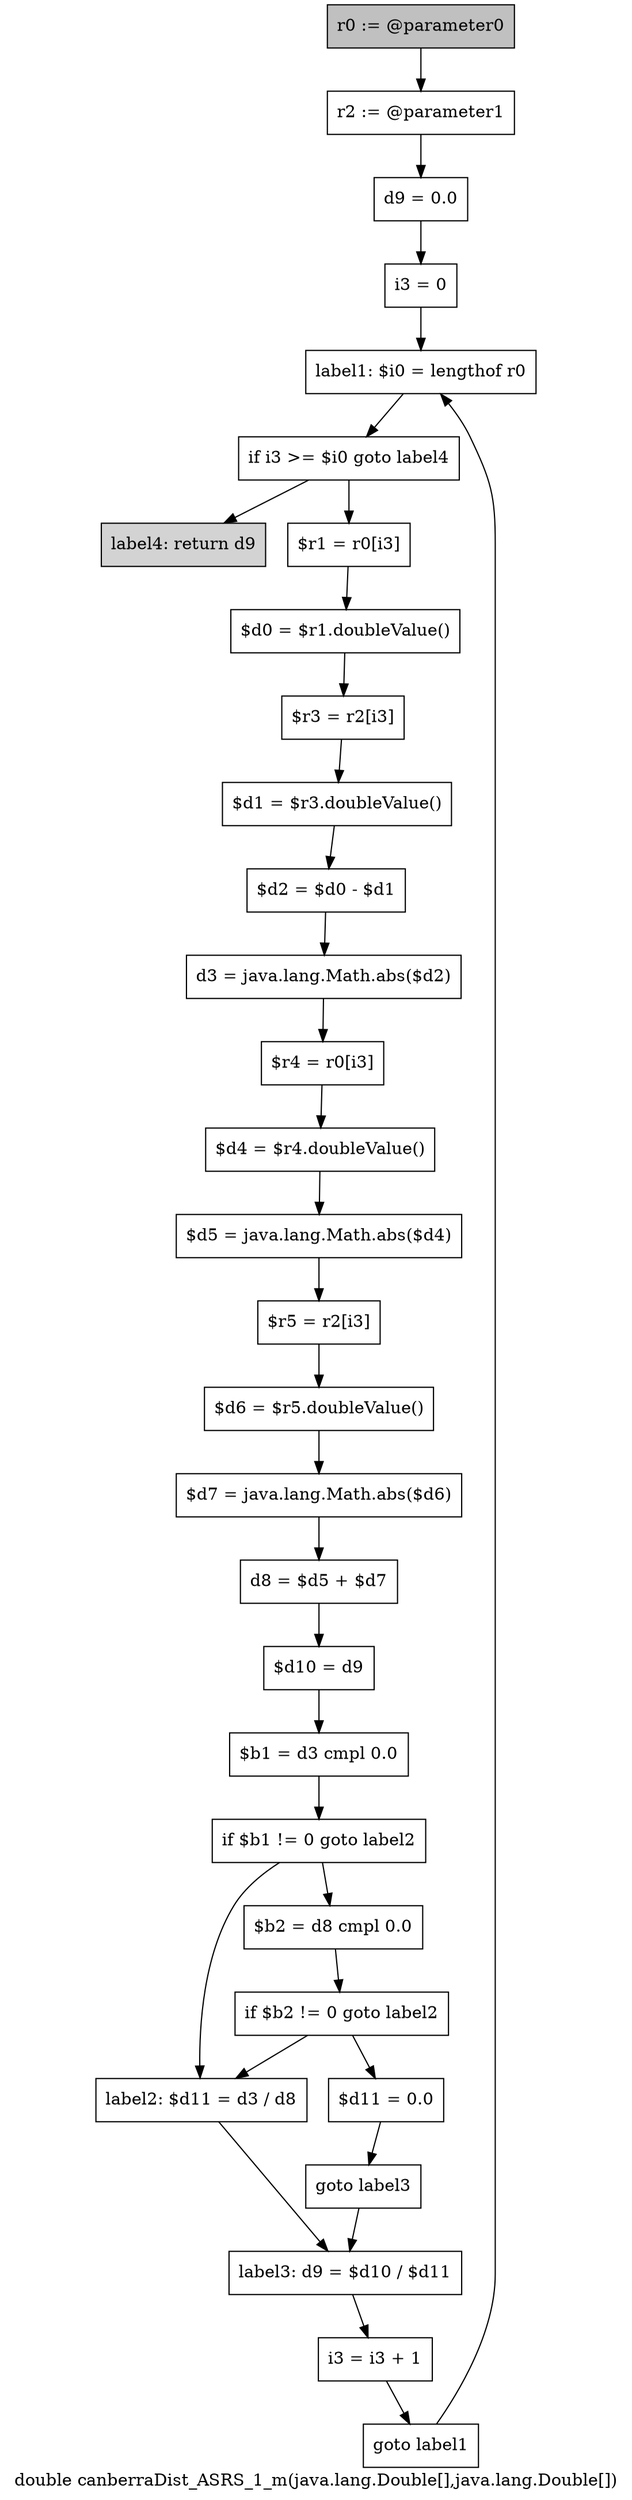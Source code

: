 digraph "double canberraDist_ASRS_1_m(java.lang.Double[],java.lang.Double[])" {
    label="double canberraDist_ASRS_1_m(java.lang.Double[],java.lang.Double[])";
    node [shape=box];
    "0" [style=filled,fillcolor=gray,label="r0 := @parameter0",];
    "1" [label="r2 := @parameter1",];
    "0"->"1";
    "2" [label="d9 = 0.0",];
    "1"->"2";
    "3" [label="i3 = 0",];
    "2"->"3";
    "4" [label="label1: $i0 = lengthof r0",];
    "3"->"4";
    "5" [label="if i3 >= $i0 goto label4",];
    "4"->"5";
    "6" [label="$r1 = r0[i3]",];
    "5"->"6";
    "30" [style=filled,fillcolor=lightgray,label="label4: return d9",];
    "5"->"30";
    "7" [label="$d0 = $r1.doubleValue()",];
    "6"->"7";
    "8" [label="$r3 = r2[i3]",];
    "7"->"8";
    "9" [label="$d1 = $r3.doubleValue()",];
    "8"->"9";
    "10" [label="$d2 = $d0 - $d1",];
    "9"->"10";
    "11" [label="d3 = java.lang.Math.abs($d2)",];
    "10"->"11";
    "12" [label="$r4 = r0[i3]",];
    "11"->"12";
    "13" [label="$d4 = $r4.doubleValue()",];
    "12"->"13";
    "14" [label="$d5 = java.lang.Math.abs($d4)",];
    "13"->"14";
    "15" [label="$r5 = r2[i3]",];
    "14"->"15";
    "16" [label="$d6 = $r5.doubleValue()",];
    "15"->"16";
    "17" [label="$d7 = java.lang.Math.abs($d6)",];
    "16"->"17";
    "18" [label="d8 = $d5 + $d7",];
    "17"->"18";
    "19" [label="$d10 = d9",];
    "18"->"19";
    "20" [label="$b1 = d3 cmpl 0.0",];
    "19"->"20";
    "21" [label="if $b1 != 0 goto label2",];
    "20"->"21";
    "22" [label="$b2 = d8 cmpl 0.0",];
    "21"->"22";
    "26" [label="label2: $d11 = d3 / d8",];
    "21"->"26";
    "23" [label="if $b2 != 0 goto label2",];
    "22"->"23";
    "24" [label="$d11 = 0.0",];
    "23"->"24";
    "23"->"26";
    "25" [label="goto label3",];
    "24"->"25";
    "27" [label="label3: d9 = $d10 / $d11",];
    "25"->"27";
    "26"->"27";
    "28" [label="i3 = i3 + 1",];
    "27"->"28";
    "29" [label="goto label1",];
    "28"->"29";
    "29"->"4";
}
